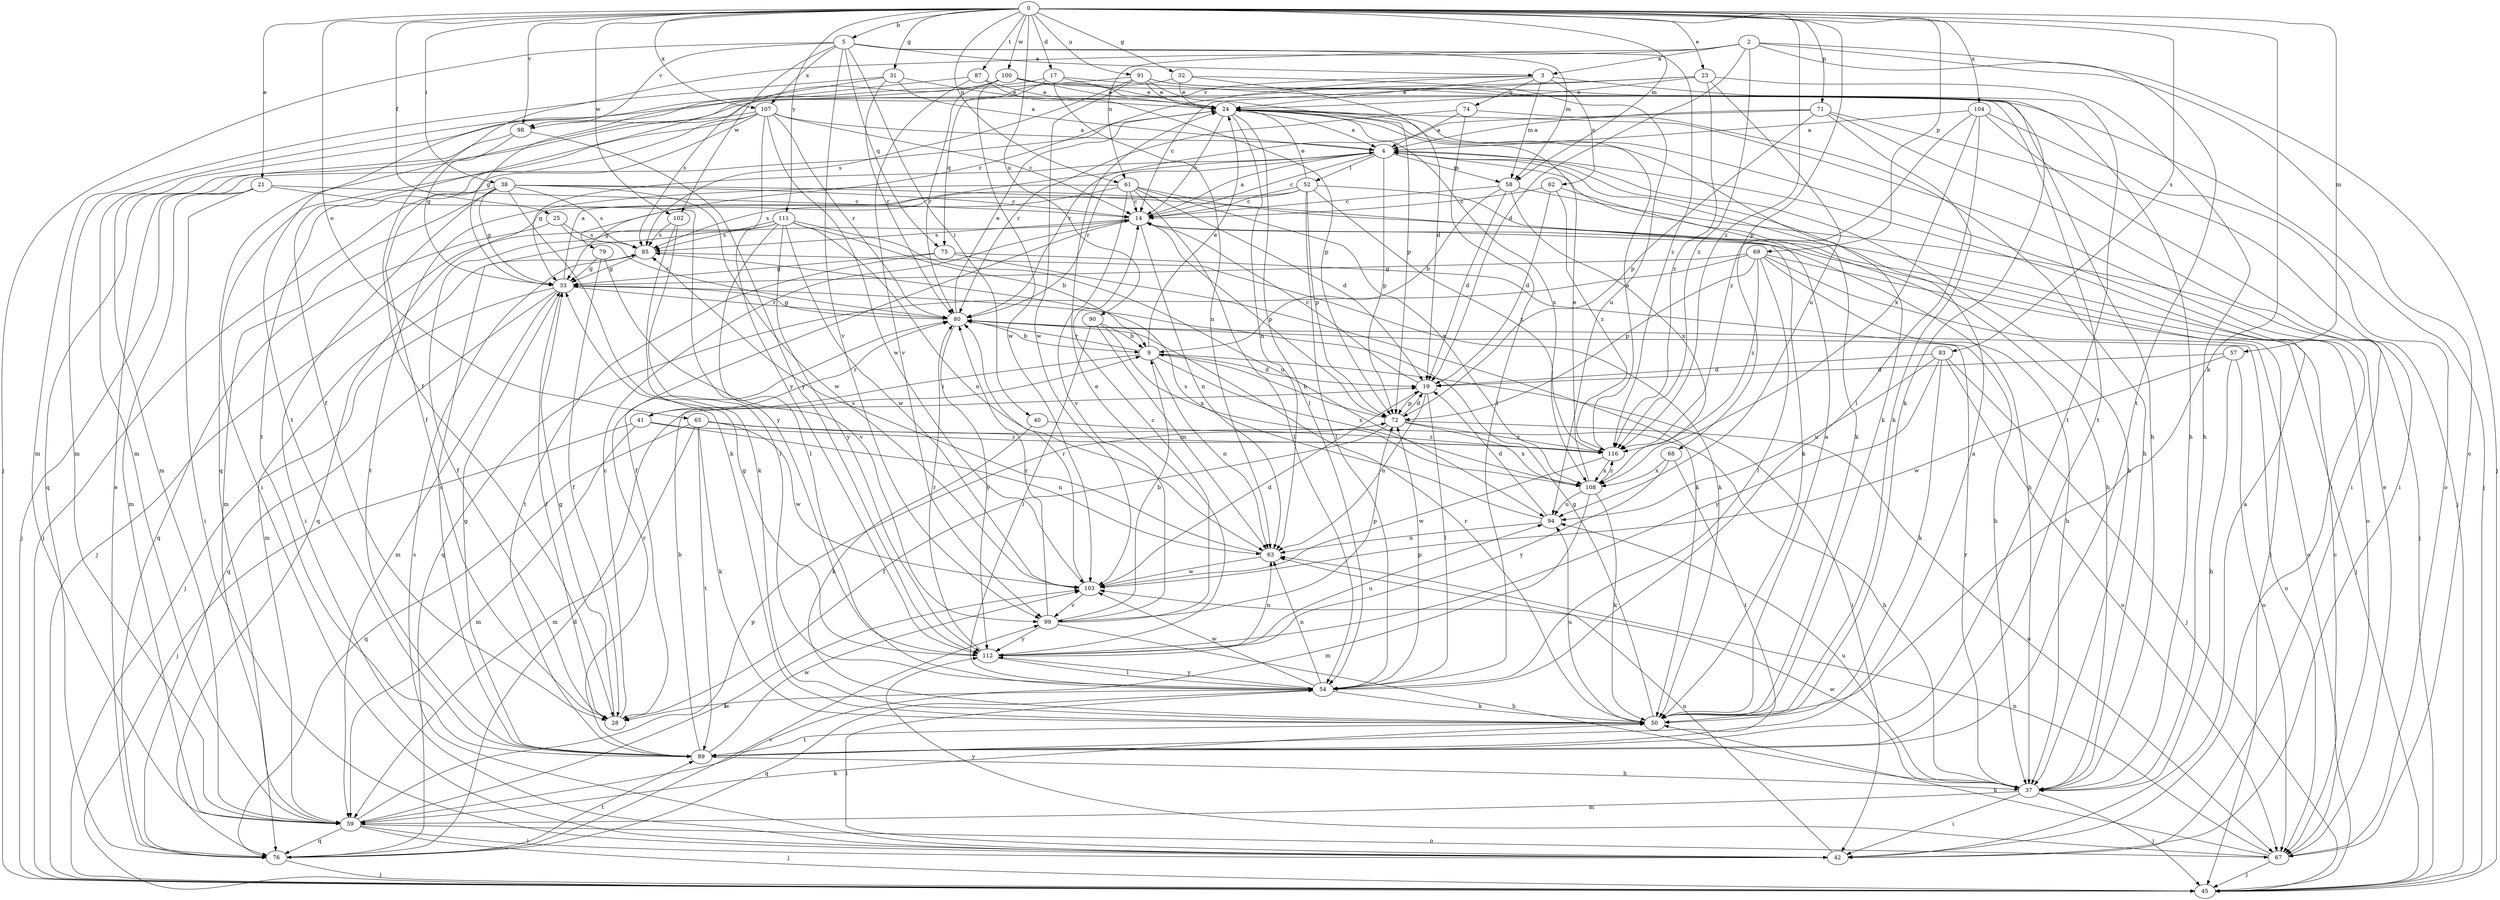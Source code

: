 strict digraph  {
0;
2;
3;
4;
5;
9;
14;
17;
19;
21;
23;
24;
25;
28;
31;
32;
33;
37;
38;
40;
41;
42;
45;
50;
52;
54;
57;
58;
59;
61;
62;
63;
65;
67;
68;
69;
71;
72;
74;
75;
76;
79;
80;
83;
85;
87;
89;
90;
91;
94;
98;
99;
100;
102;
103;
104;
107;
108;
111;
112;
116;
0 -> 5  [label=b];
0 -> 17  [label=d];
0 -> 21  [label=e];
0 -> 23  [label=e];
0 -> 25  [label=f];
0 -> 31  [label=g];
0 -> 32  [label=g];
0 -> 38  [label=i];
0 -> 50  [label=k];
0 -> 57  [label=m];
0 -> 58  [label=m];
0 -> 61  [label=n];
0 -> 65  [label=o];
0 -> 68  [label=p];
0 -> 69  [label=p];
0 -> 71  [label=p];
0 -> 83  [label=s];
0 -> 87  [label=t];
0 -> 90  [label=u];
0 -> 91  [label=u];
0 -> 98  [label=v];
0 -> 100  [label=w];
0 -> 102  [label=w];
0 -> 104  [label=x];
0 -> 107  [label=x];
0 -> 111  [label=y];
0 -> 116  [label=z];
2 -> 3  [label=a];
2 -> 19  [label=d];
2 -> 28  [label=f];
2 -> 45  [label=j];
2 -> 61  [label=n];
2 -> 67  [label=o];
2 -> 89  [label=t];
2 -> 116  [label=z];
3 -> 24  [label=e];
3 -> 58  [label=m];
3 -> 62  [label=n];
3 -> 74  [label=q];
3 -> 79  [label=r];
3 -> 89  [label=t];
3 -> 98  [label=v];
4 -> 14  [label=c];
4 -> 33  [label=g];
4 -> 37  [label=h];
4 -> 50  [label=k];
4 -> 52  [label=l];
4 -> 58  [label=m];
4 -> 72  [label=p];
4 -> 80  [label=r];
5 -> 3  [label=a];
5 -> 40  [label=i];
5 -> 45  [label=j];
5 -> 58  [label=m];
5 -> 75  [label=q];
5 -> 98  [label=v];
5 -> 99  [label=v];
5 -> 102  [label=w];
5 -> 107  [label=x];
5 -> 116  [label=z];
9 -> 19  [label=d];
9 -> 24  [label=e];
9 -> 41  [label=i];
9 -> 42  [label=i];
9 -> 63  [label=n];
9 -> 80  [label=r];
9 -> 108  [label=x];
14 -> 4  [label=a];
14 -> 28  [label=f];
14 -> 45  [label=j];
14 -> 63  [label=n];
14 -> 72  [label=p];
14 -> 85  [label=s];
17 -> 24  [label=e];
17 -> 37  [label=h];
17 -> 59  [label=m];
17 -> 63  [label=n];
17 -> 75  [label=q];
19 -> 14  [label=c];
19 -> 54  [label=l];
19 -> 63  [label=n];
19 -> 72  [label=p];
21 -> 14  [label=c];
21 -> 42  [label=i];
21 -> 45  [label=j];
21 -> 59  [label=m];
21 -> 112  [label=y];
23 -> 14  [label=c];
23 -> 24  [label=e];
23 -> 37  [label=h];
23 -> 76  [label=q];
23 -> 94  [label=u];
23 -> 116  [label=z];
24 -> 4  [label=a];
24 -> 14  [label=c];
24 -> 42  [label=i];
24 -> 50  [label=k];
24 -> 54  [label=l];
24 -> 63  [label=n];
24 -> 108  [label=x];
25 -> 76  [label=q];
25 -> 80  [label=r];
25 -> 85  [label=s];
28 -> 14  [label=c];
28 -> 33  [label=g];
31 -> 4  [label=a];
31 -> 24  [label=e];
31 -> 33  [label=g];
31 -> 59  [label=m];
31 -> 80  [label=r];
32 -> 19  [label=d];
32 -> 24  [label=e];
32 -> 28  [label=f];
32 -> 94  [label=u];
33 -> 4  [label=a];
33 -> 28  [label=f];
33 -> 45  [label=j];
33 -> 59  [label=m];
33 -> 76  [label=q];
33 -> 80  [label=r];
37 -> 42  [label=i];
37 -> 45  [label=j];
37 -> 59  [label=m];
37 -> 80  [label=r];
37 -> 94  [label=u];
37 -> 103  [label=w];
38 -> 14  [label=c];
38 -> 33  [label=g];
38 -> 42  [label=i];
38 -> 45  [label=j];
38 -> 50  [label=k];
38 -> 59  [label=m];
38 -> 67  [label=o];
38 -> 85  [label=s];
38 -> 103  [label=w];
40 -> 50  [label=k];
40 -> 116  [label=z];
41 -> 45  [label=j];
41 -> 59  [label=m];
41 -> 63  [label=n];
41 -> 80  [label=r];
41 -> 116  [label=z];
42 -> 4  [label=a];
42 -> 54  [label=l];
42 -> 63  [label=n];
42 -> 85  [label=s];
45 -> 14  [label=c];
50 -> 4  [label=a];
50 -> 33  [label=g];
50 -> 80  [label=r];
50 -> 89  [label=t];
50 -> 94  [label=u];
52 -> 14  [label=c];
52 -> 24  [label=e];
52 -> 33  [label=g];
52 -> 50  [label=k];
52 -> 54  [label=l];
52 -> 72  [label=p];
52 -> 76  [label=q];
52 -> 116  [label=z];
54 -> 28  [label=f];
54 -> 50  [label=k];
54 -> 63  [label=n];
54 -> 72  [label=p];
54 -> 76  [label=q];
54 -> 103  [label=w];
54 -> 112  [label=y];
57 -> 19  [label=d];
57 -> 37  [label=h];
57 -> 67  [label=o];
57 -> 103  [label=w];
58 -> 9  [label=b];
58 -> 14  [label=c];
58 -> 19  [label=d];
58 -> 45  [label=j];
58 -> 108  [label=x];
59 -> 42  [label=i];
59 -> 45  [label=j];
59 -> 50  [label=k];
59 -> 67  [label=o];
59 -> 72  [label=p];
59 -> 76  [label=q];
59 -> 103  [label=w];
61 -> 14  [label=c];
61 -> 19  [label=d];
61 -> 37  [label=h];
61 -> 54  [label=l];
61 -> 85  [label=s];
61 -> 89  [label=t];
61 -> 99  [label=v];
61 -> 108  [label=x];
62 -> 14  [label=c];
62 -> 19  [label=d];
62 -> 37  [label=h];
62 -> 116  [label=z];
63 -> 85  [label=s];
63 -> 103  [label=w];
65 -> 37  [label=h];
65 -> 50  [label=k];
65 -> 59  [label=m];
65 -> 76  [label=q];
65 -> 89  [label=t];
65 -> 103  [label=w];
65 -> 116  [label=z];
67 -> 24  [label=e];
67 -> 45  [label=j];
67 -> 50  [label=k];
67 -> 63  [label=n];
67 -> 112  [label=y];
68 -> 89  [label=t];
68 -> 108  [label=x];
68 -> 112  [label=y];
69 -> 33  [label=g];
69 -> 37  [label=h];
69 -> 45  [label=j];
69 -> 54  [label=l];
69 -> 67  [label=o];
69 -> 72  [label=p];
69 -> 76  [label=q];
69 -> 116  [label=z];
71 -> 4  [label=a];
71 -> 42  [label=i];
71 -> 45  [label=j];
71 -> 50  [label=k];
71 -> 72  [label=p];
71 -> 80  [label=r];
72 -> 9  [label=b];
72 -> 19  [label=d];
72 -> 28  [label=f];
72 -> 67  [label=o];
72 -> 108  [label=x];
72 -> 116  [label=z];
74 -> 4  [label=a];
74 -> 37  [label=h];
74 -> 54  [label=l];
74 -> 80  [label=r];
75 -> 33  [label=g];
75 -> 37  [label=h];
75 -> 50  [label=k];
75 -> 89  [label=t];
76 -> 19  [label=d];
76 -> 24  [label=e];
76 -> 45  [label=j];
76 -> 89  [label=t];
76 -> 99  [label=v];
79 -> 28  [label=f];
79 -> 33  [label=g];
79 -> 99  [label=v];
80 -> 9  [label=b];
80 -> 24  [label=e];
80 -> 33  [label=g];
80 -> 67  [label=o];
80 -> 112  [label=y];
83 -> 19  [label=d];
83 -> 45  [label=j];
83 -> 50  [label=k];
83 -> 67  [label=o];
83 -> 94  [label=u];
83 -> 112  [label=y];
85 -> 33  [label=g];
85 -> 50  [label=k];
85 -> 59  [label=m];
87 -> 24  [label=e];
87 -> 72  [label=p];
87 -> 89  [label=t];
87 -> 99  [label=v];
89 -> 4  [label=a];
89 -> 9  [label=b];
89 -> 14  [label=c];
89 -> 33  [label=g];
89 -> 37  [label=h];
89 -> 80  [label=r];
89 -> 103  [label=w];
90 -> 9  [label=b];
90 -> 54  [label=l];
90 -> 63  [label=n];
90 -> 108  [label=x];
91 -> 24  [label=e];
91 -> 37  [label=h];
91 -> 50  [label=k];
91 -> 59  [label=m];
91 -> 72  [label=p];
91 -> 85  [label=s];
91 -> 103  [label=w];
94 -> 19  [label=d];
94 -> 63  [label=n];
94 -> 85  [label=s];
98 -> 33  [label=g];
98 -> 59  [label=m];
98 -> 112  [label=y];
99 -> 9  [label=b];
99 -> 14  [label=c];
99 -> 37  [label=h];
99 -> 72  [label=p];
99 -> 80  [label=r];
99 -> 112  [label=y];
100 -> 24  [label=e];
100 -> 45  [label=j];
100 -> 80  [label=r];
100 -> 85  [label=s];
100 -> 89  [label=t];
100 -> 103  [label=w];
102 -> 50  [label=k];
102 -> 54  [label=l];
102 -> 85  [label=s];
103 -> 19  [label=d];
103 -> 80  [label=r];
103 -> 99  [label=v];
104 -> 4  [label=a];
104 -> 42  [label=i];
104 -> 54  [label=l];
104 -> 67  [label=o];
104 -> 108  [label=x];
104 -> 116  [label=z];
107 -> 4  [label=a];
107 -> 14  [label=c];
107 -> 28  [label=f];
107 -> 42  [label=i];
107 -> 76  [label=q];
107 -> 80  [label=r];
107 -> 89  [label=t];
107 -> 103  [label=w];
107 -> 112  [label=y];
108 -> 24  [label=e];
108 -> 50  [label=k];
108 -> 59  [label=m];
108 -> 94  [label=u];
108 -> 116  [label=z];
111 -> 9  [label=b];
111 -> 28  [label=f];
111 -> 45  [label=j];
111 -> 54  [label=l];
111 -> 63  [label=n];
111 -> 85  [label=s];
111 -> 94  [label=u];
111 -> 103  [label=w];
111 -> 112  [label=y];
112 -> 24  [label=e];
112 -> 33  [label=g];
112 -> 54  [label=l];
112 -> 63  [label=n];
112 -> 80  [label=r];
112 -> 94  [label=u];
116 -> 24  [label=e];
116 -> 103  [label=w];
116 -> 108  [label=x];
}
